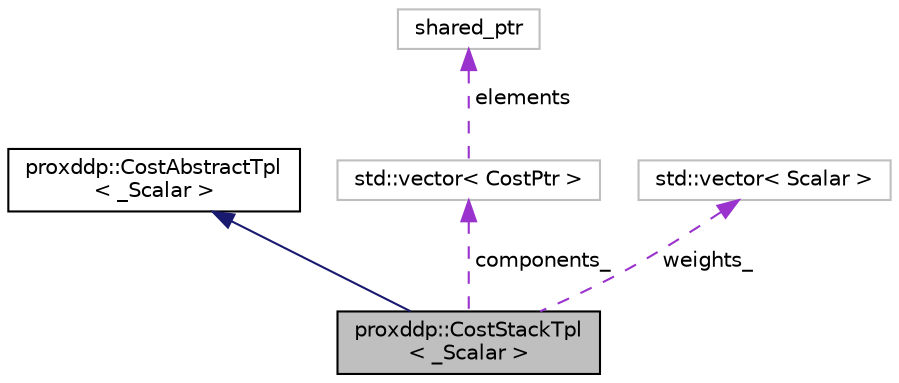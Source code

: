 digraph "proxddp::CostStackTpl&lt; _Scalar &gt;"
{
 // LATEX_PDF_SIZE
  bgcolor="transparent";
  edge [fontname="Helvetica",fontsize="10",labelfontname="Helvetica",labelfontsize="10"];
  node [fontname="Helvetica",fontsize="10",shape=record];
  Node1 [label="proxddp::CostStackTpl\l\< _Scalar \>",height=0.2,width=0.4,color="black", fillcolor="grey75", style="filled", fontcolor="black",tooltip="Weighted sum of multiple cost components."];
  Node2 -> Node1 [dir="back",color="midnightblue",fontsize="10",style="solid",fontname="Helvetica"];
  Node2 [label="proxddp::CostAbstractTpl\l\< _Scalar \>",height=0.2,width=0.4,color="black",URL="$structproxddp_1_1CostAbstractTpl.html",tooltip="Stage costs  for control problems."];
  Node3 -> Node1 [dir="back",color="darkorchid3",fontsize="10",style="dashed",label=" components_" ,fontname="Helvetica"];
  Node3 [label="std::vector\< CostPtr \>",height=0.2,width=0.4,color="grey75",tooltip=" "];
  Node4 -> Node3 [dir="back",color="darkorchid3",fontsize="10",style="dashed",label=" elements" ,fontname="Helvetica"];
  Node4 [label="shared_ptr",height=0.2,width=0.4,color="grey75",tooltip=" "];
  Node5 -> Node1 [dir="back",color="darkorchid3",fontsize="10",style="dashed",label=" weights_" ,fontname="Helvetica"];
  Node5 [label="std::vector\< Scalar \>",height=0.2,width=0.4,color="grey75",tooltip=" "];
}
